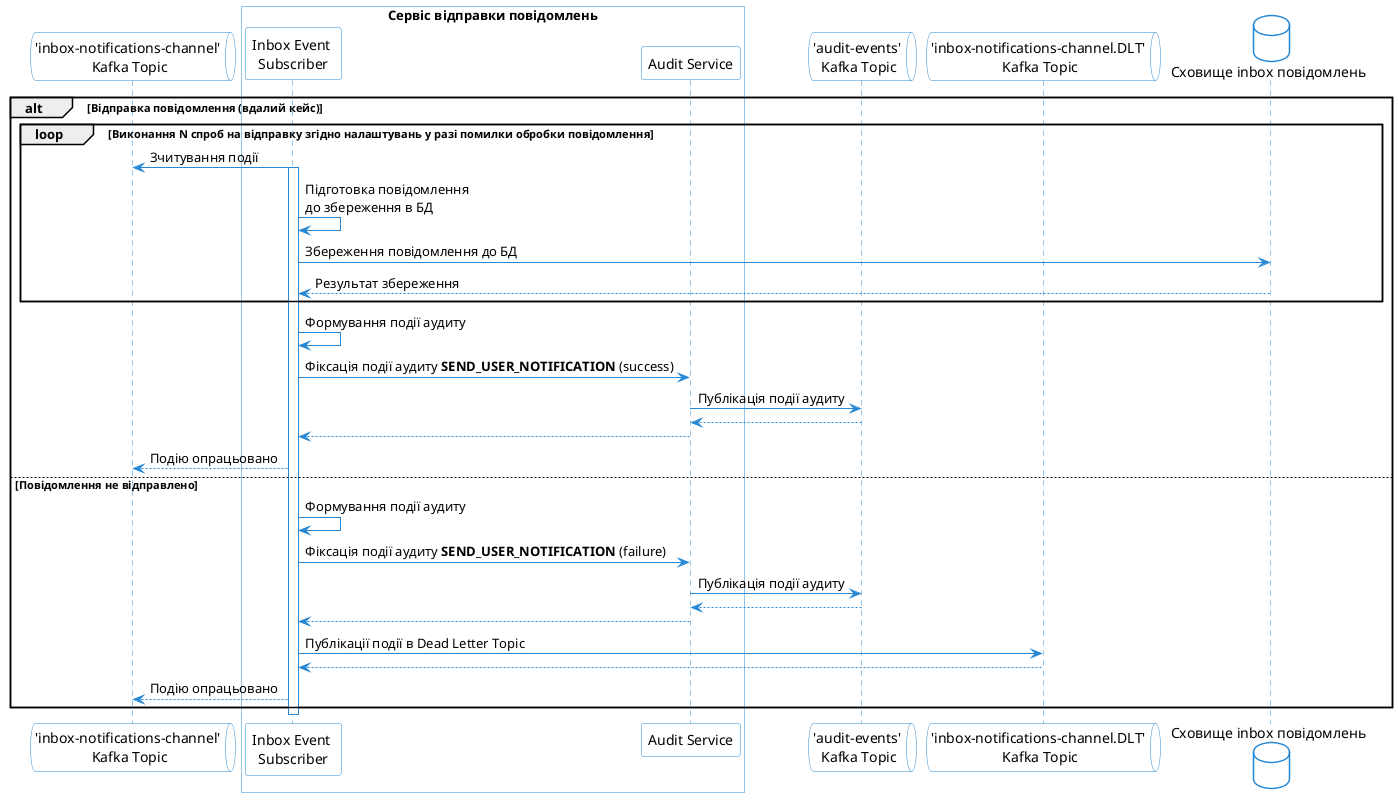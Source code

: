@startuml
skinparam shadowing false
skinparam DatabaseBackgroundColor white
skinparam DatabaseBorderColor #2688d4
skinparam QueueBackgroundColor white
skinparam QueueBorderColor #2688d4
skinparam NoteBackgroundColor white
skinparam NoteBorderColor #2688d4
skinparam sequence {
    ArrowColor #2688d4
    ActorBorderColor #2688d4
    LifeLineBorderColor #2688d4
    ParticipantBorderColor #2688d4
    ParticipantBackgroundColor white
    BoxBorderColor #2688d4
    BoxBackgroundColor white
}

queue "'inbox-notifications-channel'\n Kafka Topic" as inbox_notifications_channel_kafka_topic

box "Сервіс відправки повідомлень"
  participant "Inbox Event \nSubscriber" as notification_kafka_subscriber
  participant "Audit Service" as audit_service
end box

queue "'audit-events'\n Kafka Topic" as audit_events_kafka_topic

queue "'inbox-notifications-channel.DLT'\n Kafka Topic" as inbox_notifications_channel_dlt_kafka_topic

database "Сховище inbox повідомлень" as inbox_db

alt Відправка повідомлення (вдалий кейс)
loop Виконання N спроб на відправку згідно налаштувань у разі помилки обробки повідомлення
notification_kafka_subscriber -> inbox_notifications_channel_kafka_topic: Зчитування події
activate notification_kafka_subscriber
notification_kafka_subscriber -> notification_kafka_subscriber: Підготовка повідомлення \nдо збереження в БД
notification_kafka_subscriber -> inbox_db: Збереження повідомлення до БД
inbox_db --> notification_kafka_subscriber: Результат збереження
end
    notification_kafka_subscriber -> notification_kafka_subscriber: Формування події аудиту
    notification_kafka_subscriber -> audit_service: Фіксація події аудиту **SEND_USER_NOTIFICATION** (success)
    audit_service -> audit_events_kafka_topic: Публікація події аудиту
    audit_events_kafka_topic --> audit_service
    audit_service --> notification_kafka_subscriber
    notification_kafka_subscriber --> inbox_notifications_channel_kafka_topic: Подію опрацьовано

else Повідомлення не відправлено
    notification_kafka_subscriber -> notification_kafka_subscriber: Формування події аудиту
    notification_kafka_subscriber -> audit_service: Фіксація події аудиту **SEND_USER_NOTIFICATION** (failure)
    audit_service -> audit_events_kafka_topic: Публікація події аудиту
    audit_events_kafka_topic --> audit_service
    audit_service --> notification_kafka_subscriber
    notification_kafka_subscriber -> inbox_notifications_channel_dlt_kafka_topic: Публікації події в Dead Letter Topic
    inbox_notifications_channel_dlt_kafka_topic --> notification_kafka_subscriber
    notification_kafka_subscriber --> inbox_notifications_channel_kafka_topic: Подію опрацьовано
end
deactivate notification_kafka_subscriber
@enduml